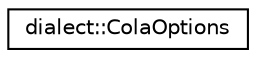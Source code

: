 digraph "Graphical Class Hierarchy"
{
  edge [fontname="Helvetica",fontsize="10",labelfontname="Helvetica",labelfontsize="10"];
  node [fontname="Helvetica",fontsize="10",shape=record];
  rankdir="LR";
  Node0 [label="dialect::ColaOptions",height=0.2,width=0.4,color="black", fillcolor="white", style="filled",URL="$structdialect_1_1ColaOptions.html",tooltip="Provides a simple way to set any or all of the various optional arguments to libcola layout methods..."];
}
